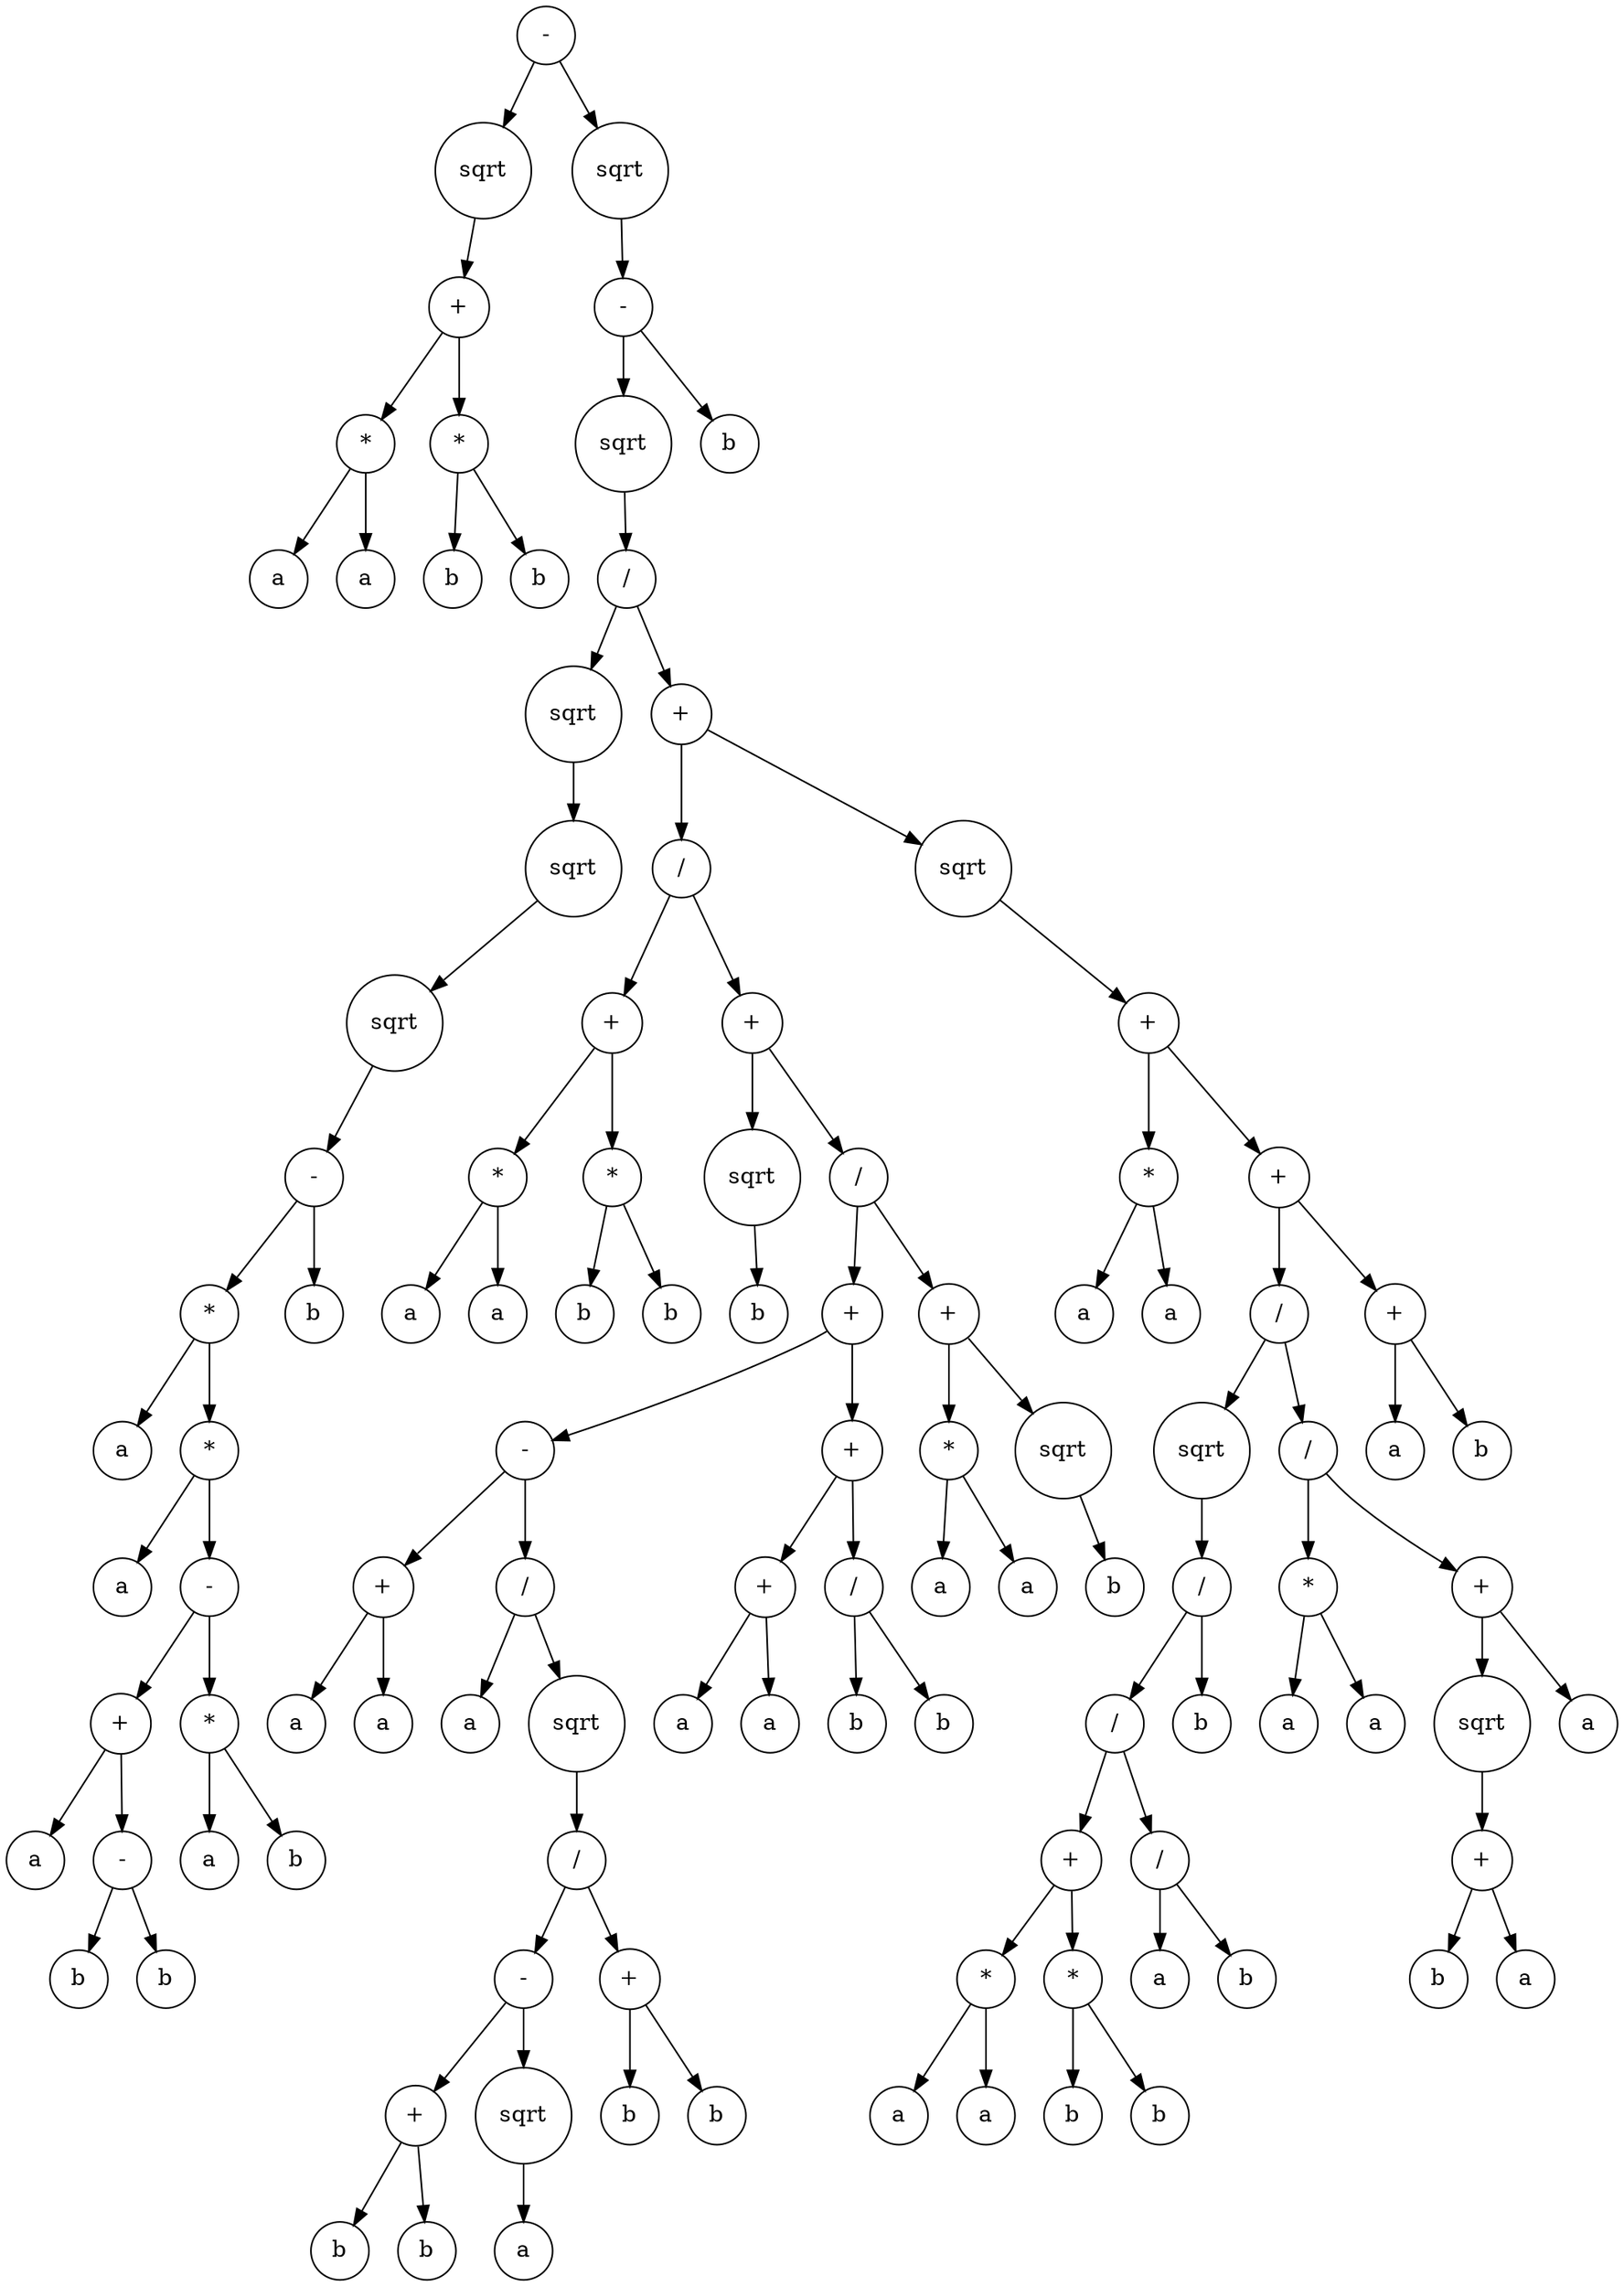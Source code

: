 digraph g {
graph [ordering=out];
node [shape=circle];
n[label = "-"];
n0[label = "sqrt"];
n00[label = "+"];
n000[label = "*"];
n0000[label = "a"];
n000 -> n0000;
n0001[label = "a"];
n000 -> n0001;
n00 -> n000;
n001[label = "*"];
n0010[label = "b"];
n001 -> n0010;
n0011[label = "b"];
n001 -> n0011;
n00 -> n001;
n0 -> n00;
n -> n0;
n1[label = "sqrt"];
n10[label = "-"];
n100[label = "sqrt"];
n1000[label = "/"];
n10000[label = "sqrt"];
n100000[label = "sqrt"];
n1000000[label = "sqrt"];
n10000000[label = "-"];
n100000000[label = "*"];
n1000000000[label = "a"];
n100000000 -> n1000000000;
n1000000001[label = "*"];
n10000000010[label = "a"];
n1000000001 -> n10000000010;
n10000000011[label = "-"];
n100000000110[label = "+"];
n1000000001100[label = "a"];
n100000000110 -> n1000000001100;
n1000000001101[label = "-"];
n10000000011010[label = "b"];
n1000000001101 -> n10000000011010;
n10000000011011[label = "b"];
n1000000001101 -> n10000000011011;
n100000000110 -> n1000000001101;
n10000000011 -> n100000000110;
n100000000111[label = "*"];
n1000000001110[label = "a"];
n100000000111 -> n1000000001110;
n1000000001111[label = "b"];
n100000000111 -> n1000000001111;
n10000000011 -> n100000000111;
n1000000001 -> n10000000011;
n100000000 -> n1000000001;
n10000000 -> n100000000;
n100000001[label = "b"];
n10000000 -> n100000001;
n1000000 -> n10000000;
n100000 -> n1000000;
n10000 -> n100000;
n1000 -> n10000;
n10001[label = "+"];
n100010[label = "/"];
n1000100[label = "+"];
n10001000[label = "*"];
n100010000[label = "a"];
n10001000 -> n100010000;
n100010001[label = "a"];
n10001000 -> n100010001;
n1000100 -> n10001000;
n10001001[label = "*"];
n100010010[label = "b"];
n10001001 -> n100010010;
n100010011[label = "b"];
n10001001 -> n100010011;
n1000100 -> n10001001;
n100010 -> n1000100;
n1000101[label = "+"];
n10001010[label = "sqrt"];
n100010100[label = "b"];
n10001010 -> n100010100;
n1000101 -> n10001010;
n10001011[label = "/"];
n100010110[label = "+"];
n1000101100[label = "-"];
n10001011000[label = "+"];
n100010110000[label = "a"];
n10001011000 -> n100010110000;
n100010110001[label = "a"];
n10001011000 -> n100010110001;
n1000101100 -> n10001011000;
n10001011001[label = "/"];
n100010110010[label = "a"];
n10001011001 -> n100010110010;
n100010110011[label = "sqrt"];
n1000101100110[label = "/"];
n10001011001100[label = "-"];
n100010110011000[label = "+"];
n1000101100110000[label = "b"];
n100010110011000 -> n1000101100110000;
n1000101100110001[label = "b"];
n100010110011000 -> n1000101100110001;
n10001011001100 -> n100010110011000;
n100010110011001[label = "sqrt"];
n1000101100110010[label = "a"];
n100010110011001 -> n1000101100110010;
n10001011001100 -> n100010110011001;
n1000101100110 -> n10001011001100;
n10001011001101[label = "+"];
n100010110011010[label = "b"];
n10001011001101 -> n100010110011010;
n100010110011011[label = "b"];
n10001011001101 -> n100010110011011;
n1000101100110 -> n10001011001101;
n100010110011 -> n1000101100110;
n10001011001 -> n100010110011;
n1000101100 -> n10001011001;
n100010110 -> n1000101100;
n1000101101[label = "+"];
n10001011010[label = "+"];
n100010110100[label = "a"];
n10001011010 -> n100010110100;
n100010110101[label = "a"];
n10001011010 -> n100010110101;
n1000101101 -> n10001011010;
n10001011011[label = "/"];
n100010110110[label = "b"];
n10001011011 -> n100010110110;
n100010110111[label = "b"];
n10001011011 -> n100010110111;
n1000101101 -> n10001011011;
n100010110 -> n1000101101;
n10001011 -> n100010110;
n100010111[label = "+"];
n1000101110[label = "*"];
n10001011100[label = "a"];
n1000101110 -> n10001011100;
n10001011101[label = "a"];
n1000101110 -> n10001011101;
n100010111 -> n1000101110;
n1000101111[label = "sqrt"];
n10001011110[label = "b"];
n1000101111 -> n10001011110;
n100010111 -> n1000101111;
n10001011 -> n100010111;
n1000101 -> n10001011;
n100010 -> n1000101;
n10001 -> n100010;
n100011[label = "sqrt"];
n1000110[label = "+"];
n10001100[label = "*"];
n100011000[label = "a"];
n10001100 -> n100011000;
n100011001[label = "a"];
n10001100 -> n100011001;
n1000110 -> n10001100;
n10001101[label = "+"];
n100011010[label = "/"];
n1000110100[label = "sqrt"];
n10001101000[label = "/"];
n100011010000[label = "/"];
n1000110100000[label = "+"];
n10001101000000[label = "*"];
n100011010000000[label = "a"];
n10001101000000 -> n100011010000000;
n100011010000001[label = "a"];
n10001101000000 -> n100011010000001;
n1000110100000 -> n10001101000000;
n10001101000001[label = "*"];
n100011010000010[label = "b"];
n10001101000001 -> n100011010000010;
n100011010000011[label = "b"];
n10001101000001 -> n100011010000011;
n1000110100000 -> n10001101000001;
n100011010000 -> n1000110100000;
n1000110100001[label = "/"];
n10001101000010[label = "a"];
n1000110100001 -> n10001101000010;
n10001101000011[label = "b"];
n1000110100001 -> n10001101000011;
n100011010000 -> n1000110100001;
n10001101000 -> n100011010000;
n100011010001[label = "b"];
n10001101000 -> n100011010001;
n1000110100 -> n10001101000;
n100011010 -> n1000110100;
n1000110101[label = "/"];
n10001101010[label = "*"];
n100011010100[label = "a"];
n10001101010 -> n100011010100;
n100011010101[label = "a"];
n10001101010 -> n100011010101;
n1000110101 -> n10001101010;
n10001101011[label = "+"];
n100011010110[label = "sqrt"];
n1000110101100[label = "+"];
n10001101011000[label = "b"];
n1000110101100 -> n10001101011000;
n10001101011001[label = "a"];
n1000110101100 -> n10001101011001;
n100011010110 -> n1000110101100;
n10001101011 -> n100011010110;
n100011010111[label = "a"];
n10001101011 -> n100011010111;
n1000110101 -> n10001101011;
n100011010 -> n1000110101;
n10001101 -> n100011010;
n100011011[label = "+"];
n1000110110[label = "a"];
n100011011 -> n1000110110;
n1000110111[label = "b"];
n100011011 -> n1000110111;
n10001101 -> n100011011;
n1000110 -> n10001101;
n100011 -> n1000110;
n10001 -> n100011;
n1000 -> n10001;
n100 -> n1000;
n10 -> n100;
n101[label = "b"];
n10 -> n101;
n1 -> n10;
n -> n1;
}
